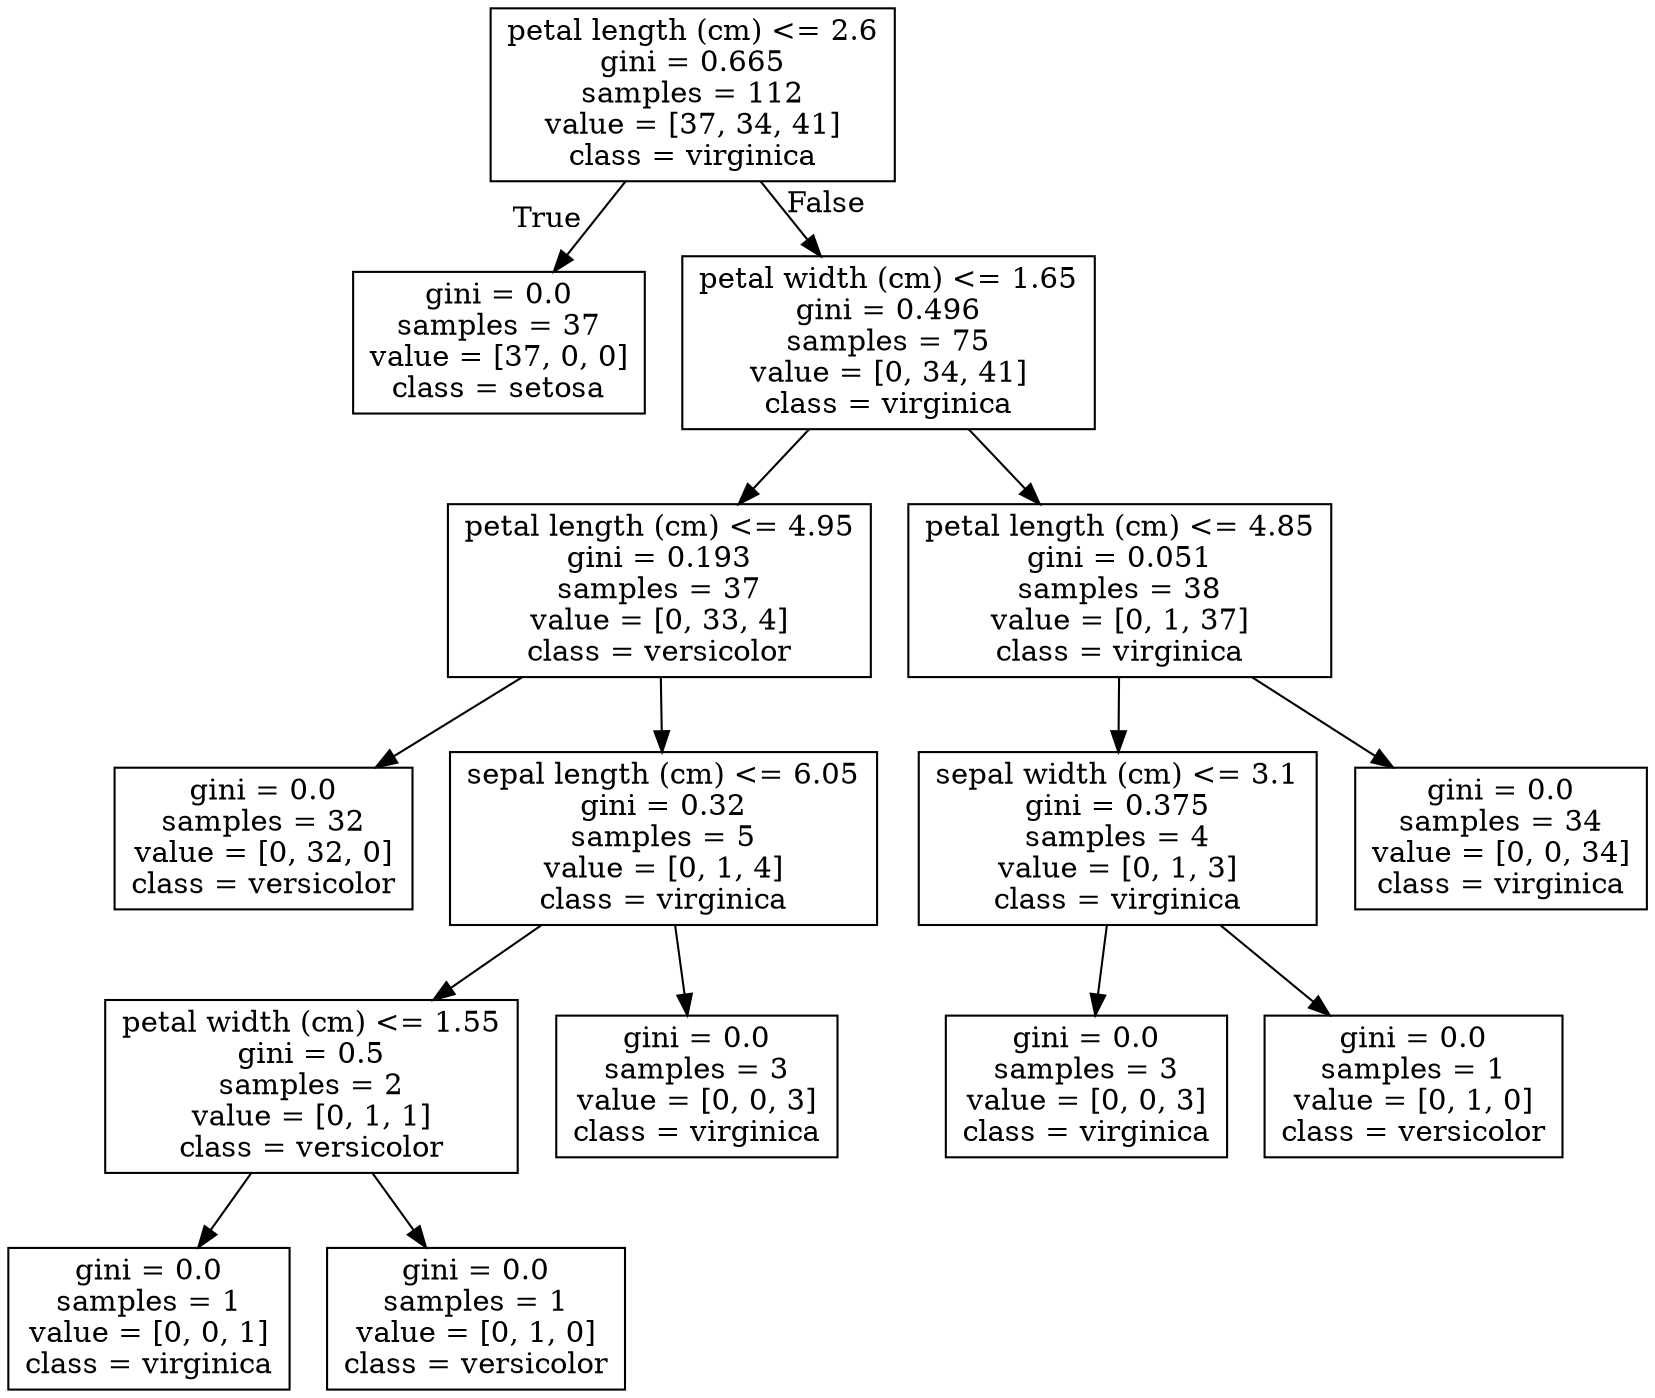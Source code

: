 digraph Tree {
node [shape=box] ;
0 [label="petal length (cm) <= 2.6\ngini = 0.665\nsamples = 112\nvalue = [37, 34, 41]\nclass = virginica"] ;
1 [label="gini = 0.0\nsamples = 37\nvalue = [37, 0, 0]\nclass = setosa"] ;
0 -> 1 [labeldistance=2.5, labelangle=45, headlabel="True"] ;
2 [label="petal width (cm) <= 1.65\ngini = 0.496\nsamples = 75\nvalue = [0, 34, 41]\nclass = virginica"] ;
0 -> 2 [labeldistance=2.5, labelangle=-45, headlabel="False"] ;
3 [label="petal length (cm) <= 4.95\ngini = 0.193\nsamples = 37\nvalue = [0, 33, 4]\nclass = versicolor"] ;
2 -> 3 ;
4 [label="gini = 0.0\nsamples = 32\nvalue = [0, 32, 0]\nclass = versicolor"] ;
3 -> 4 ;
5 [label="sepal length (cm) <= 6.05\ngini = 0.32\nsamples = 5\nvalue = [0, 1, 4]\nclass = virginica"] ;
3 -> 5 ;
6 [label="petal width (cm) <= 1.55\ngini = 0.5\nsamples = 2\nvalue = [0, 1, 1]\nclass = versicolor"] ;
5 -> 6 ;
7 [label="gini = 0.0\nsamples = 1\nvalue = [0, 0, 1]\nclass = virginica"] ;
6 -> 7 ;
8 [label="gini = 0.0\nsamples = 1\nvalue = [0, 1, 0]\nclass = versicolor"] ;
6 -> 8 ;
9 [label="gini = 0.0\nsamples = 3\nvalue = [0, 0, 3]\nclass = virginica"] ;
5 -> 9 ;
10 [label="petal length (cm) <= 4.85\ngini = 0.051\nsamples = 38\nvalue = [0, 1, 37]\nclass = virginica"] ;
2 -> 10 ;
11 [label="sepal width (cm) <= 3.1\ngini = 0.375\nsamples = 4\nvalue = [0, 1, 3]\nclass = virginica"] ;
10 -> 11 ;
12 [label="gini = 0.0\nsamples = 3\nvalue = [0, 0, 3]\nclass = virginica"] ;
11 -> 12 ;
13 [label="gini = 0.0\nsamples = 1\nvalue = [0, 1, 0]\nclass = versicolor"] ;
11 -> 13 ;
14 [label="gini = 0.0\nsamples = 34\nvalue = [0, 0, 34]\nclass = virginica"] ;
10 -> 14 ;
}

